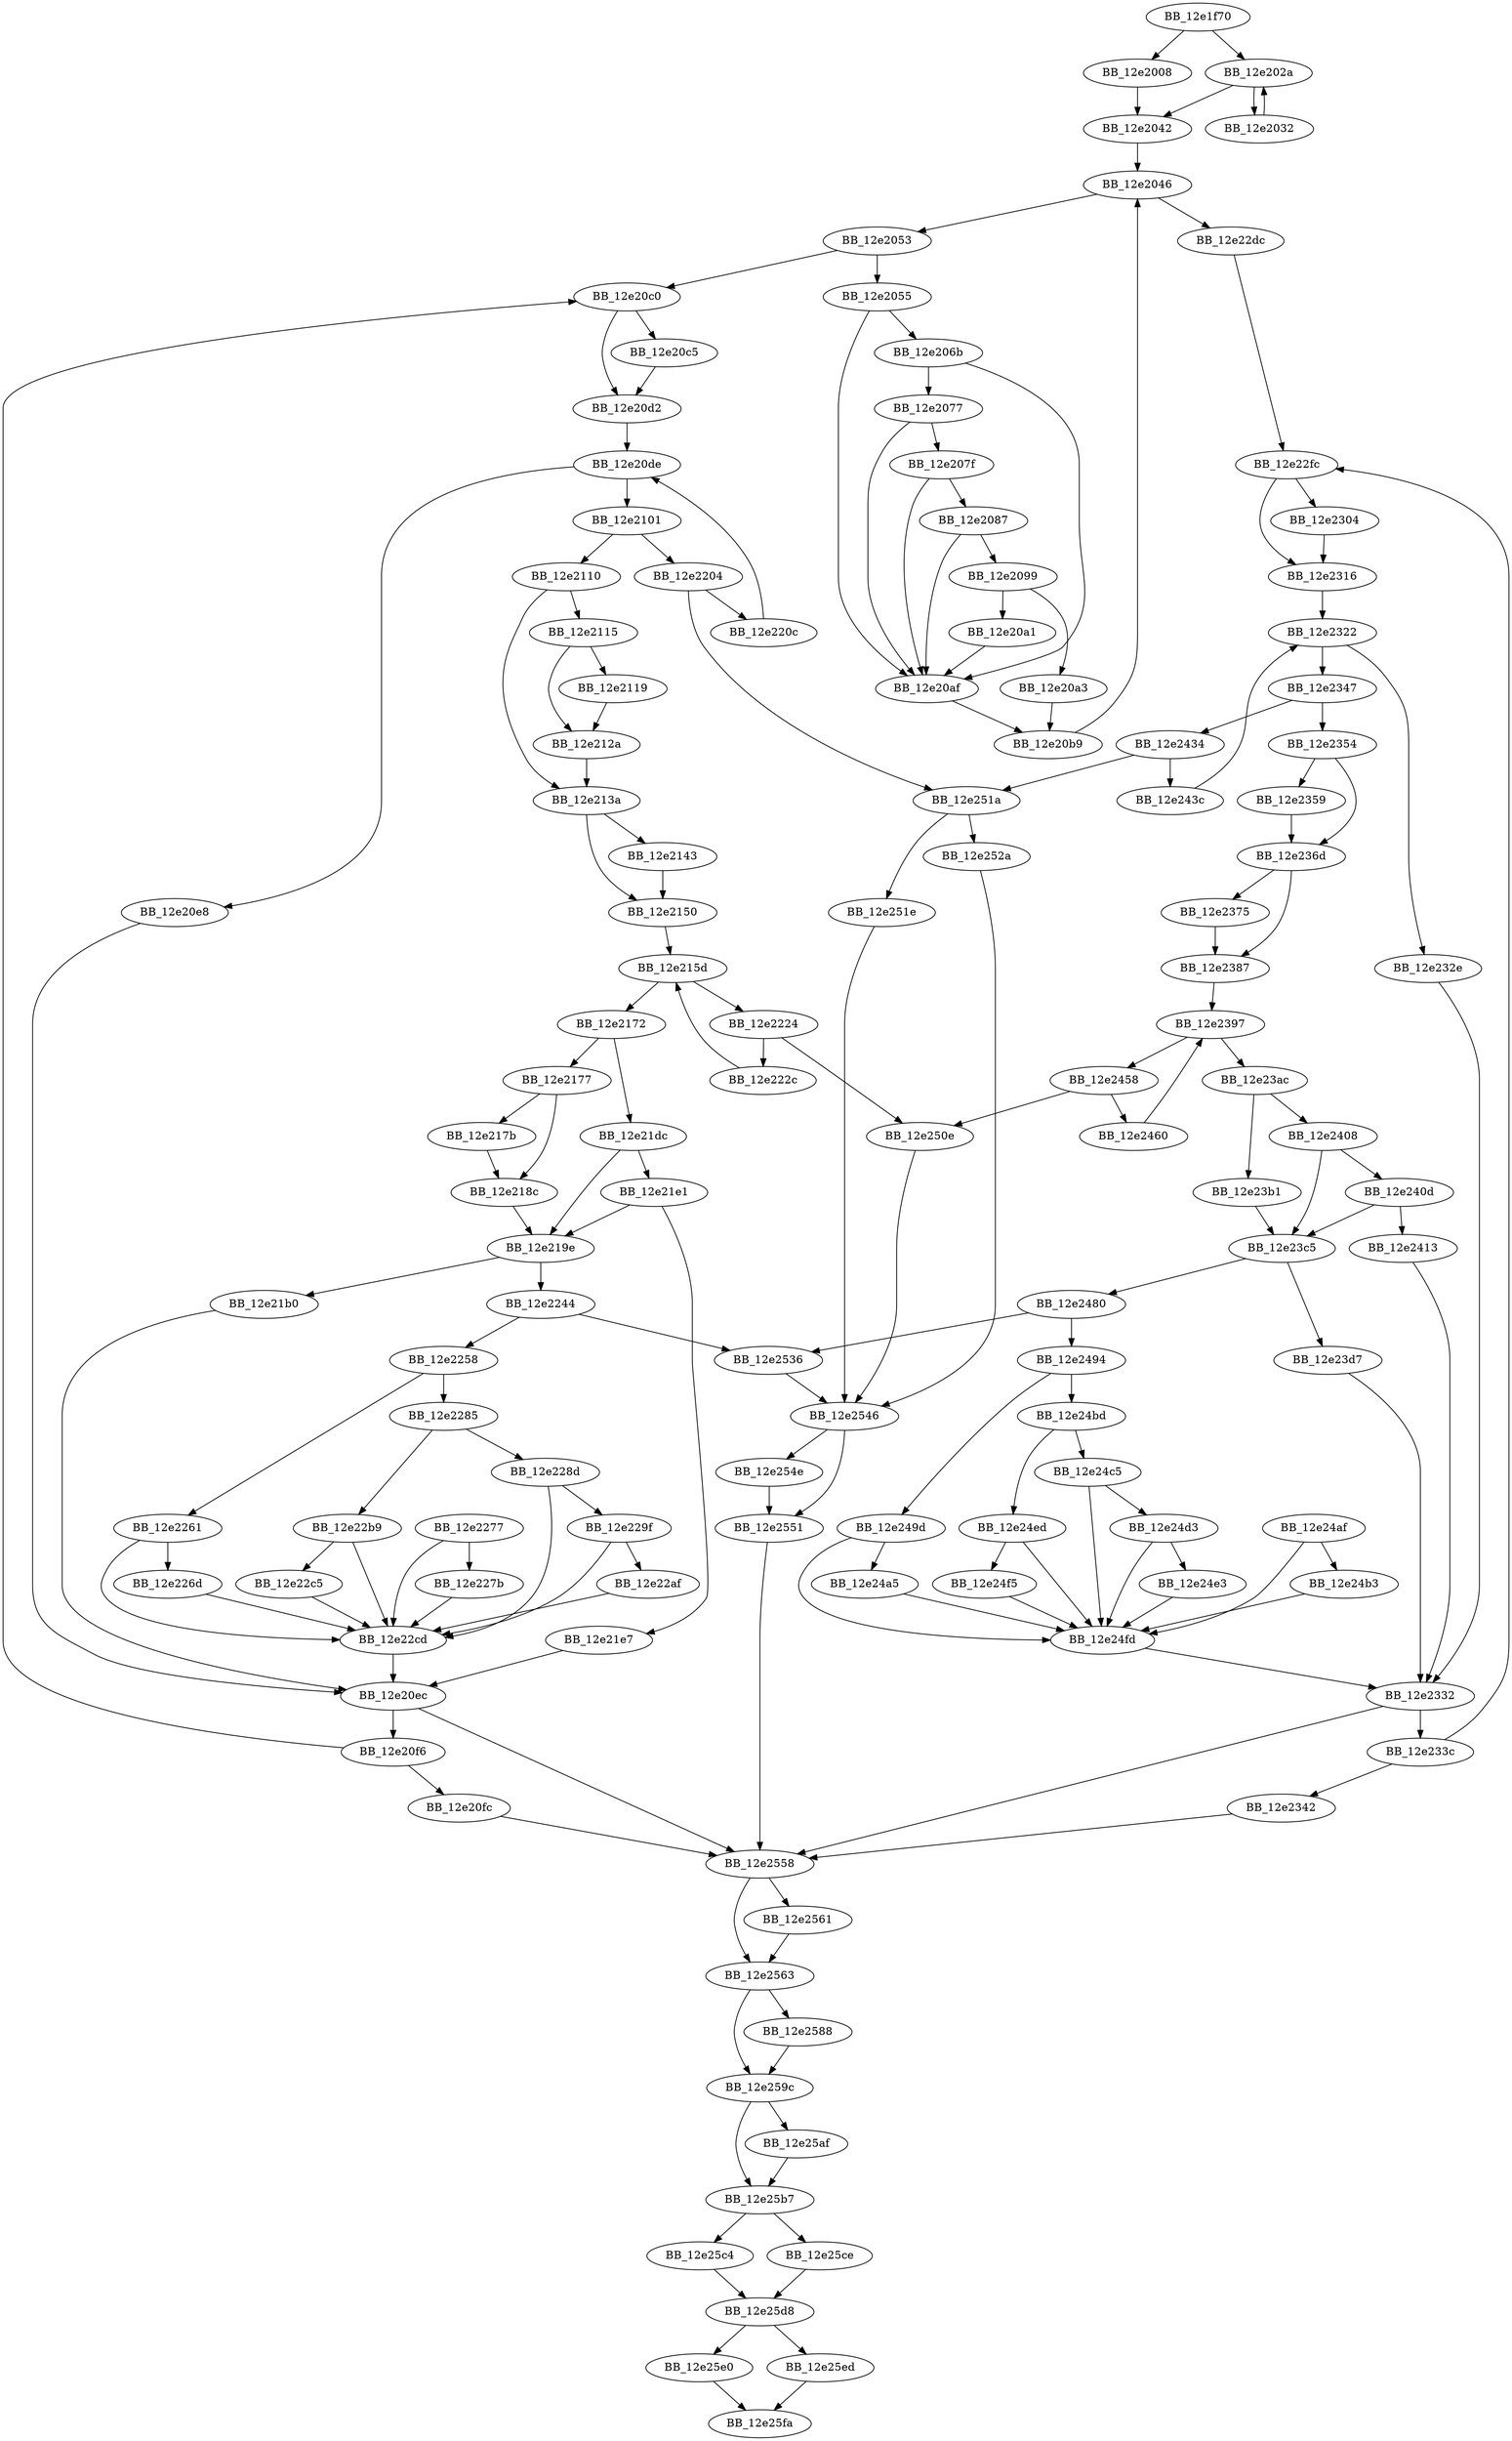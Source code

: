 DiGraph sub_12E1F70{
BB_12e1f70->BB_12e2008
BB_12e1f70->BB_12e202a
BB_12e2008->BB_12e2042
BB_12e202a->BB_12e2032
BB_12e202a->BB_12e2042
BB_12e2032->BB_12e202a
BB_12e2042->BB_12e2046
BB_12e2046->BB_12e2053
BB_12e2046->BB_12e22dc
BB_12e2053->BB_12e2055
BB_12e2053->BB_12e20c0
BB_12e2055->BB_12e206b
BB_12e2055->BB_12e20af
BB_12e206b->BB_12e2077
BB_12e206b->BB_12e20af
BB_12e2077->BB_12e207f
BB_12e2077->BB_12e20af
BB_12e207f->BB_12e2087
BB_12e207f->BB_12e20af
BB_12e2087->BB_12e2099
BB_12e2087->BB_12e20af
BB_12e2099->BB_12e20a1
BB_12e2099->BB_12e20a3
BB_12e20a1->BB_12e20af
BB_12e20a3->BB_12e20b9
BB_12e20af->BB_12e20b9
BB_12e20b9->BB_12e2046
BB_12e20c0->BB_12e20c5
BB_12e20c0->BB_12e20d2
BB_12e20c5->BB_12e20d2
BB_12e20d2->BB_12e20de
BB_12e20de->BB_12e20e8
BB_12e20de->BB_12e2101
BB_12e20e8->BB_12e20ec
BB_12e20ec->BB_12e20f6
BB_12e20ec->BB_12e2558
BB_12e20f6->BB_12e20c0
BB_12e20f6->BB_12e20fc
BB_12e20fc->BB_12e2558
BB_12e2101->BB_12e2110
BB_12e2101->BB_12e2204
BB_12e2110->BB_12e2115
BB_12e2110->BB_12e213a
BB_12e2115->BB_12e2119
BB_12e2115->BB_12e212a
BB_12e2119->BB_12e212a
BB_12e212a->BB_12e213a
BB_12e213a->BB_12e2143
BB_12e213a->BB_12e2150
BB_12e2143->BB_12e2150
BB_12e2150->BB_12e215d
BB_12e215d->BB_12e2172
BB_12e215d->BB_12e2224
BB_12e2172->BB_12e2177
BB_12e2172->BB_12e21dc
BB_12e2177->BB_12e217b
BB_12e2177->BB_12e218c
BB_12e217b->BB_12e218c
BB_12e218c->BB_12e219e
BB_12e219e->BB_12e21b0
BB_12e219e->BB_12e2244
BB_12e21b0->BB_12e20ec
BB_12e21dc->BB_12e219e
BB_12e21dc->BB_12e21e1
BB_12e21e1->BB_12e219e
BB_12e21e1->BB_12e21e7
BB_12e21e7->BB_12e20ec
BB_12e2204->BB_12e220c
BB_12e2204->BB_12e251a
BB_12e220c->BB_12e20de
BB_12e2224->BB_12e222c
BB_12e2224->BB_12e250e
BB_12e222c->BB_12e215d
BB_12e2244->BB_12e2258
BB_12e2244->BB_12e2536
BB_12e2258->BB_12e2261
BB_12e2258->BB_12e2285
BB_12e2261->BB_12e226d
BB_12e2261->BB_12e22cd
BB_12e226d->BB_12e22cd
BB_12e2277->BB_12e227b
BB_12e2277->BB_12e22cd
BB_12e227b->BB_12e22cd
BB_12e2285->BB_12e228d
BB_12e2285->BB_12e22b9
BB_12e228d->BB_12e229f
BB_12e228d->BB_12e22cd
BB_12e229f->BB_12e22af
BB_12e229f->BB_12e22cd
BB_12e22af->BB_12e22cd
BB_12e22b9->BB_12e22c5
BB_12e22b9->BB_12e22cd
BB_12e22c5->BB_12e22cd
BB_12e22cd->BB_12e20ec
BB_12e22dc->BB_12e22fc
BB_12e22fc->BB_12e2304
BB_12e22fc->BB_12e2316
BB_12e2304->BB_12e2316
BB_12e2316->BB_12e2322
BB_12e2322->BB_12e232e
BB_12e2322->BB_12e2347
BB_12e232e->BB_12e2332
BB_12e2332->BB_12e233c
BB_12e2332->BB_12e2558
BB_12e233c->BB_12e22fc
BB_12e233c->BB_12e2342
BB_12e2342->BB_12e2558
BB_12e2347->BB_12e2354
BB_12e2347->BB_12e2434
BB_12e2354->BB_12e2359
BB_12e2354->BB_12e236d
BB_12e2359->BB_12e236d
BB_12e236d->BB_12e2375
BB_12e236d->BB_12e2387
BB_12e2375->BB_12e2387
BB_12e2387->BB_12e2397
BB_12e2397->BB_12e23ac
BB_12e2397->BB_12e2458
BB_12e23ac->BB_12e23b1
BB_12e23ac->BB_12e2408
BB_12e23b1->BB_12e23c5
BB_12e23c5->BB_12e23d7
BB_12e23c5->BB_12e2480
BB_12e23d7->BB_12e2332
BB_12e2408->BB_12e23c5
BB_12e2408->BB_12e240d
BB_12e240d->BB_12e23c5
BB_12e240d->BB_12e2413
BB_12e2413->BB_12e2332
BB_12e2434->BB_12e243c
BB_12e2434->BB_12e251a
BB_12e243c->BB_12e2322
BB_12e2458->BB_12e2460
BB_12e2458->BB_12e250e
BB_12e2460->BB_12e2397
BB_12e2480->BB_12e2494
BB_12e2480->BB_12e2536
BB_12e2494->BB_12e249d
BB_12e2494->BB_12e24bd
BB_12e249d->BB_12e24a5
BB_12e249d->BB_12e24fd
BB_12e24a5->BB_12e24fd
BB_12e24af->BB_12e24b3
BB_12e24af->BB_12e24fd
BB_12e24b3->BB_12e24fd
BB_12e24bd->BB_12e24c5
BB_12e24bd->BB_12e24ed
BB_12e24c5->BB_12e24d3
BB_12e24c5->BB_12e24fd
BB_12e24d3->BB_12e24e3
BB_12e24d3->BB_12e24fd
BB_12e24e3->BB_12e24fd
BB_12e24ed->BB_12e24f5
BB_12e24ed->BB_12e24fd
BB_12e24f5->BB_12e24fd
BB_12e24fd->BB_12e2332
BB_12e250e->BB_12e2546
BB_12e251a->BB_12e251e
BB_12e251a->BB_12e252a
BB_12e251e->BB_12e2546
BB_12e252a->BB_12e2546
BB_12e2536->BB_12e2546
BB_12e2546->BB_12e254e
BB_12e2546->BB_12e2551
BB_12e254e->BB_12e2551
BB_12e2551->BB_12e2558
BB_12e2558->BB_12e2561
BB_12e2558->BB_12e2563
BB_12e2561->BB_12e2563
BB_12e2563->BB_12e2588
BB_12e2563->BB_12e259c
BB_12e2588->BB_12e259c
BB_12e259c->BB_12e25af
BB_12e259c->BB_12e25b7
BB_12e25af->BB_12e25b7
BB_12e25b7->BB_12e25c4
BB_12e25b7->BB_12e25ce
BB_12e25c4->BB_12e25d8
BB_12e25ce->BB_12e25d8
BB_12e25d8->BB_12e25e0
BB_12e25d8->BB_12e25ed
BB_12e25e0->BB_12e25fa
BB_12e25ed->BB_12e25fa
}
